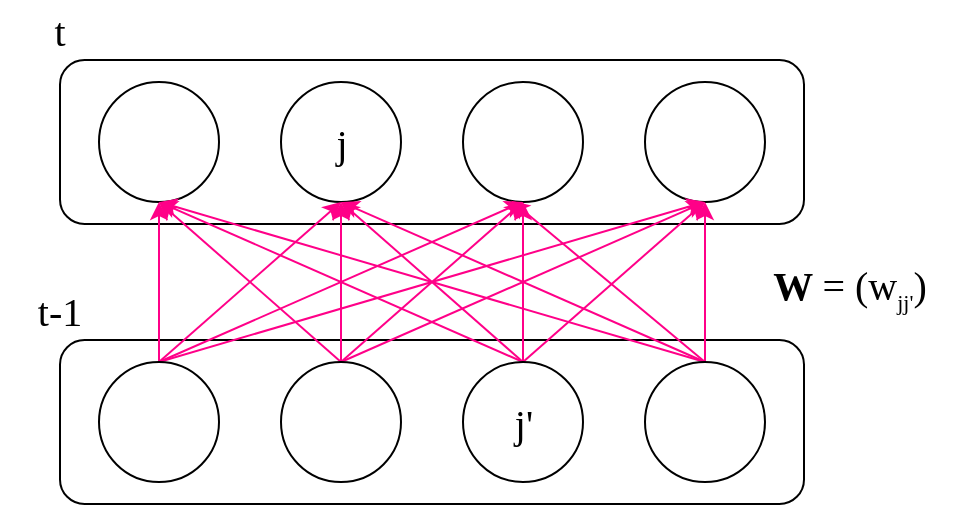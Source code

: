 <mxfile version="17.4.0" type="device"><diagram id="j2gXBtGodOiY_smIZsCB" name="Page-1"><mxGraphModel dx="1038" dy="489" grid="1" gridSize="10" guides="1" tooltips="1" connect="1" arrows="1" fold="1" page="1" pageScale="1" pageWidth="827" pageHeight="1169" math="0" shadow="0"><root><mxCell id="0"/><mxCell id="1" parent="0"/><mxCell id="bKJPAQ5laOTr0qrywOUM-1" value="" style="rounded=1;whiteSpace=wrap;html=1;" parent="1" vertex="1"><mxGeometry x="220" y="230" width="372" height="82" as="geometry"/></mxCell><mxCell id="bKJPAQ5laOTr0qrywOUM-2" value="&lt;font style=&quot;font-size: 20px&quot; face=&quot;Times New Roman&quot;&gt;j&lt;/font&gt;" style="ellipse;whiteSpace=wrap;html=1;hachureGap=4;" parent="1" vertex="1"><mxGeometry x="330.5" y="241" width="60" height="60" as="geometry"/></mxCell><mxCell id="bKJPAQ5laOTr0qrywOUM-3" value="" style="ellipse;whiteSpace=wrap;html=1;hachureGap=4;" parent="1" vertex="1"><mxGeometry x="421.5" y="241" width="60" height="60" as="geometry"/></mxCell><mxCell id="bKJPAQ5laOTr0qrywOUM-4" value="" style="ellipse;whiteSpace=wrap;html=1;hachureGap=4;" parent="1" vertex="1"><mxGeometry x="512.5" y="241" width="60" height="60" as="geometry"/></mxCell><mxCell id="bKJPAQ5laOTr0qrywOUM-5" value="" style="ellipse;whiteSpace=wrap;html=1;hachureGap=4;" parent="1" vertex="1"><mxGeometry x="239.5" y="241" width="60" height="60" as="geometry"/></mxCell><mxCell id="bKJPAQ5laOTr0qrywOUM-6" value="&lt;font style=&quot;font-size: 20px;&quot;&gt;&lt;span style=&quot;font-size: 20px;&quot;&gt;t&lt;/span&gt;&lt;/font&gt;" style="text;html=1;strokeColor=none;fillColor=none;align=center;verticalAlign=middle;whiteSpace=wrap;rounded=0;fontStyle=0;fontSize=20;fontFamily=Times New Roman;" parent="1" vertex="1"><mxGeometry x="190" y="200" width="60" height="30" as="geometry"/></mxCell><mxCell id="bKJPAQ5laOTr0qrywOUM-7" value="&lt;font style=&quot;font-size: 20px;&quot;&gt;&lt;span style=&quot;font-size: 20px;&quot;&gt;t-1&lt;/span&gt;&lt;/font&gt;" style="text;html=1;strokeColor=none;fillColor=none;align=center;verticalAlign=middle;whiteSpace=wrap;rounded=0;fontStyle=0;fontFamily=Times New Roman;fontSize=20;" parent="1" vertex="1"><mxGeometry x="190" y="340" width="60" height="30" as="geometry"/></mxCell><mxCell id="bKJPAQ5laOTr0qrywOUM-8" value="" style="rounded=1;whiteSpace=wrap;html=1;" parent="1" vertex="1"><mxGeometry x="220" y="370" width="372" height="82" as="geometry"/></mxCell><mxCell id="bKJPAQ5laOTr0qrywOUM-17" style="edgeStyle=none;rounded=0;orthogonalLoop=1;jettySize=auto;html=1;exitX=0.5;exitY=0;exitDx=0;exitDy=0;entryX=0.5;entryY=1;entryDx=0;entryDy=0;fontSize=14;fontColor=default;strokeColor=#FF0088;" parent="1" source="bKJPAQ5laOTr0qrywOUM-9" target="bKJPAQ5laOTr0qrywOUM-5" edge="1"><mxGeometry relative="1" as="geometry"/></mxCell><mxCell id="bKJPAQ5laOTr0qrywOUM-18" style="edgeStyle=none;rounded=0;orthogonalLoop=1;jettySize=auto;html=1;exitX=0.5;exitY=0;exitDx=0;exitDy=0;entryX=0.5;entryY=1;entryDx=0;entryDy=0;fontSize=14;fontColor=default;strokeColor=#FF0088;" parent="1" source="bKJPAQ5laOTr0qrywOUM-9" target="bKJPAQ5laOTr0qrywOUM-2" edge="1"><mxGeometry relative="1" as="geometry"/></mxCell><mxCell id="bKJPAQ5laOTr0qrywOUM-19" style="edgeStyle=none;rounded=0;orthogonalLoop=1;jettySize=auto;html=1;exitX=0.5;exitY=0;exitDx=0;exitDy=0;entryX=0.5;entryY=1;entryDx=0;entryDy=0;fontSize=14;fontColor=default;strokeColor=#FF0088;" parent="1" source="bKJPAQ5laOTr0qrywOUM-9" target="bKJPAQ5laOTr0qrywOUM-3" edge="1"><mxGeometry relative="1" as="geometry"/></mxCell><mxCell id="bKJPAQ5laOTr0qrywOUM-21" style="edgeStyle=none;rounded=0;orthogonalLoop=1;jettySize=auto;html=1;exitX=0.5;exitY=0;exitDx=0;exitDy=0;entryX=0.5;entryY=1;entryDx=0;entryDy=0;fontSize=14;fontColor=default;strokeColor=#FF0088;" parent="1" source="bKJPAQ5laOTr0qrywOUM-9" target="bKJPAQ5laOTr0qrywOUM-4" edge="1"><mxGeometry relative="1" as="geometry"/></mxCell><mxCell id="bKJPAQ5laOTr0qrywOUM-9" value="" style="ellipse;whiteSpace=wrap;html=1;hachureGap=4;" parent="1" vertex="1"><mxGeometry x="330.5" y="381" width="60" height="60" as="geometry"/></mxCell><mxCell id="bKJPAQ5laOTr0qrywOUM-20" style="edgeStyle=none;rounded=0;orthogonalLoop=1;jettySize=auto;html=1;exitX=0.5;exitY=0;exitDx=0;exitDy=0;entryX=0.5;entryY=1;entryDx=0;entryDy=0;fontSize=14;fontColor=default;strokeColor=#FF0088;" parent="1" source="bKJPAQ5laOTr0qrywOUM-10" target="bKJPAQ5laOTr0qrywOUM-3" edge="1"><mxGeometry relative="1" as="geometry"/></mxCell><mxCell id="bKJPAQ5laOTr0qrywOUM-22" style="edgeStyle=none;rounded=0;orthogonalLoop=1;jettySize=auto;html=1;exitX=0.5;exitY=0;exitDx=0;exitDy=0;entryX=0.5;entryY=1;entryDx=0;entryDy=0;fontSize=14;fontColor=default;strokeColor=#FF0088;" parent="1" source="bKJPAQ5laOTr0qrywOUM-10" target="bKJPAQ5laOTr0qrywOUM-4" edge="1"><mxGeometry relative="1" as="geometry"/></mxCell><mxCell id="bKJPAQ5laOTr0qrywOUM-23" style="edgeStyle=none;rounded=0;orthogonalLoop=1;jettySize=auto;html=1;exitX=0.5;exitY=0;exitDx=0;exitDy=0;entryX=0.5;entryY=1;entryDx=0;entryDy=0;fontSize=14;fontColor=default;strokeColor=#FF0088;" parent="1" source="bKJPAQ5laOTr0qrywOUM-10" target="bKJPAQ5laOTr0qrywOUM-2" edge="1"><mxGeometry relative="1" as="geometry"/></mxCell><mxCell id="bKJPAQ5laOTr0qrywOUM-24" style="edgeStyle=none;rounded=0;orthogonalLoop=1;jettySize=auto;html=1;exitX=0.5;exitY=0;exitDx=0;exitDy=0;entryX=0.5;entryY=1;entryDx=0;entryDy=0;fontSize=14;fontColor=default;strokeColor=#FF0088;" parent="1" source="bKJPAQ5laOTr0qrywOUM-10" target="bKJPAQ5laOTr0qrywOUM-5" edge="1"><mxGeometry relative="1" as="geometry"/></mxCell><mxCell id="bKJPAQ5laOTr0qrywOUM-10" value="&lt;font style=&quot;font-size: 20px&quot; face=&quot;Times New Roman&quot;&gt;j'&lt;/font&gt;" style="ellipse;whiteSpace=wrap;html=1;hachureGap=4;" parent="1" vertex="1"><mxGeometry x="421.5" y="381" width="60" height="60" as="geometry"/></mxCell><mxCell id="bKJPAQ5laOTr0qrywOUM-25" style="edgeStyle=none;rounded=0;orthogonalLoop=1;jettySize=auto;html=1;exitX=0.5;exitY=0;exitDx=0;exitDy=0;entryX=0.5;entryY=1;entryDx=0;entryDy=0;fontSize=14;fontColor=default;strokeColor=#FF0088;" parent="1" source="bKJPAQ5laOTr0qrywOUM-11" target="bKJPAQ5laOTr0qrywOUM-4" edge="1"><mxGeometry relative="1" as="geometry"/></mxCell><mxCell id="bKJPAQ5laOTr0qrywOUM-26" style="edgeStyle=none;rounded=0;orthogonalLoop=1;jettySize=auto;html=1;exitX=0.5;exitY=0;exitDx=0;exitDy=0;entryX=0.403;entryY=0.989;entryDx=0;entryDy=0;entryPerimeter=0;fontSize=14;fontColor=default;strokeColor=#FF0088;" parent="1" source="bKJPAQ5laOTr0qrywOUM-11" target="bKJPAQ5laOTr0qrywOUM-3" edge="1"><mxGeometry relative="1" as="geometry"/></mxCell><mxCell id="bKJPAQ5laOTr0qrywOUM-27" style="edgeStyle=none;rounded=0;orthogonalLoop=1;jettySize=auto;html=1;exitX=0.5;exitY=0;exitDx=0;exitDy=0;entryX=0.5;entryY=1;entryDx=0;entryDy=0;fontSize=14;fontColor=default;strokeColor=#FF0088;" parent="1" source="bKJPAQ5laOTr0qrywOUM-11" target="bKJPAQ5laOTr0qrywOUM-2" edge="1"><mxGeometry relative="1" as="geometry"/></mxCell><mxCell id="bKJPAQ5laOTr0qrywOUM-28" style="edgeStyle=none;rounded=0;orthogonalLoop=1;jettySize=auto;html=1;exitX=0.5;exitY=0;exitDx=0;exitDy=0;entryX=0.5;entryY=1;entryDx=0;entryDy=0;fontSize=14;fontColor=default;strokeColor=#FF0088;" parent="1" source="bKJPAQ5laOTr0qrywOUM-11" target="bKJPAQ5laOTr0qrywOUM-5" edge="1"><mxGeometry relative="1" as="geometry"/></mxCell><mxCell id="bKJPAQ5laOTr0qrywOUM-11" value="" style="ellipse;whiteSpace=wrap;html=1;hachureGap=4;" parent="1" vertex="1"><mxGeometry x="512.5" y="381" width="60" height="60" as="geometry"/></mxCell><mxCell id="bKJPAQ5laOTr0qrywOUM-13" style="edgeStyle=orthogonalEdgeStyle;rounded=0;orthogonalLoop=1;jettySize=auto;html=1;exitX=0.5;exitY=0;exitDx=0;exitDy=0;entryX=0.5;entryY=1;entryDx=0;entryDy=0;fontSize=14;fontColor=default;strokeColor=#FF0088;" parent="1" source="bKJPAQ5laOTr0qrywOUM-12" target="bKJPAQ5laOTr0qrywOUM-5" edge="1"><mxGeometry relative="1" as="geometry"/></mxCell><mxCell id="bKJPAQ5laOTr0qrywOUM-14" style="rounded=0;orthogonalLoop=1;jettySize=auto;html=1;exitX=0.5;exitY=0;exitDx=0;exitDy=0;entryX=0.5;entryY=1;entryDx=0;entryDy=0;fontSize=14;fontColor=default;strokeColor=#FF0088;" parent="1" source="bKJPAQ5laOTr0qrywOUM-12" target="bKJPAQ5laOTr0qrywOUM-2" edge="1"><mxGeometry relative="1" as="geometry"/></mxCell><mxCell id="bKJPAQ5laOTr0qrywOUM-15" style="edgeStyle=none;rounded=0;orthogonalLoop=1;jettySize=auto;html=1;exitX=0.5;exitY=0;exitDx=0;exitDy=0;entryX=0.5;entryY=1;entryDx=0;entryDy=0;fontSize=14;fontColor=default;strokeColor=#FF0088;" parent="1" source="bKJPAQ5laOTr0qrywOUM-12" target="bKJPAQ5laOTr0qrywOUM-3" edge="1"><mxGeometry relative="1" as="geometry"/></mxCell><mxCell id="bKJPAQ5laOTr0qrywOUM-16" style="edgeStyle=none;rounded=0;orthogonalLoop=1;jettySize=auto;html=1;exitX=0.5;exitY=0;exitDx=0;exitDy=0;entryX=0.5;entryY=1;entryDx=0;entryDy=0;fontSize=14;fontColor=default;strokeColor=#FF0088;" parent="1" source="bKJPAQ5laOTr0qrywOUM-12" target="bKJPAQ5laOTr0qrywOUM-4" edge="1"><mxGeometry relative="1" as="geometry"/></mxCell><mxCell id="bKJPAQ5laOTr0qrywOUM-12" value="" style="ellipse;whiteSpace=wrap;html=1;hachureGap=4;" parent="1" vertex="1"><mxGeometry x="239.5" y="381" width="60" height="60" as="geometry"/></mxCell><mxCell id="bKJPAQ5laOTr0qrywOUM-29" value="&lt;font face=&quot;Georgia&quot;&gt;&lt;b style=&quot;font-size: 20px&quot;&gt;W &lt;/b&gt;= (w&lt;sub&gt;&lt;font style=&quot;font-size: 11px&quot;&gt;jj'&lt;/font&gt;&lt;/sub&gt;)&lt;/font&gt;" style="text;html=1;strokeColor=none;fillColor=none;align=center;verticalAlign=middle;whiteSpace=wrap;rounded=0;fontSize=20;" parent="1" vertex="1"><mxGeometry x="560" y="330" width="110" height="30" as="geometry"/></mxCell></root></mxGraphModel></diagram></mxfile>